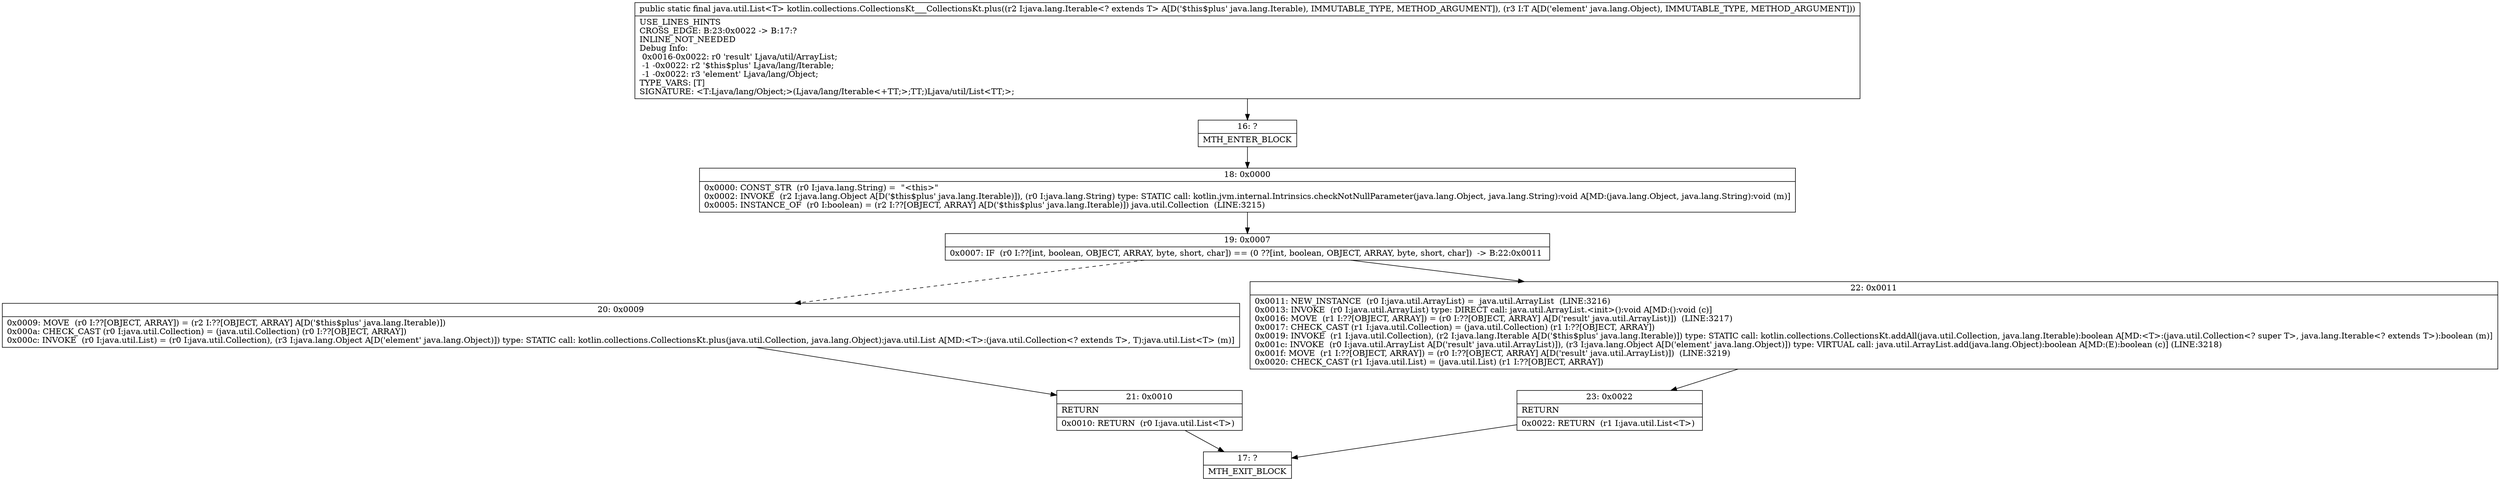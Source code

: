 digraph "CFG forkotlin.collections.CollectionsKt___CollectionsKt.plus(Ljava\/lang\/Iterable;Ljava\/lang\/Object;)Ljava\/util\/List;" {
Node_16 [shape=record,label="{16\:\ ?|MTH_ENTER_BLOCK\l}"];
Node_18 [shape=record,label="{18\:\ 0x0000|0x0000: CONST_STR  (r0 I:java.lang.String) =  \"\<this\>\" \l0x0002: INVOKE  (r2 I:java.lang.Object A[D('$this$plus' java.lang.Iterable)]), (r0 I:java.lang.String) type: STATIC call: kotlin.jvm.internal.Intrinsics.checkNotNullParameter(java.lang.Object, java.lang.String):void A[MD:(java.lang.Object, java.lang.String):void (m)]\l0x0005: INSTANCE_OF  (r0 I:boolean) = (r2 I:??[OBJECT, ARRAY] A[D('$this$plus' java.lang.Iterable)]) java.util.Collection  (LINE:3215)\l}"];
Node_19 [shape=record,label="{19\:\ 0x0007|0x0007: IF  (r0 I:??[int, boolean, OBJECT, ARRAY, byte, short, char]) == (0 ??[int, boolean, OBJECT, ARRAY, byte, short, char])  \-\> B:22:0x0011 \l}"];
Node_20 [shape=record,label="{20\:\ 0x0009|0x0009: MOVE  (r0 I:??[OBJECT, ARRAY]) = (r2 I:??[OBJECT, ARRAY] A[D('$this$plus' java.lang.Iterable)]) \l0x000a: CHECK_CAST (r0 I:java.util.Collection) = (java.util.Collection) (r0 I:??[OBJECT, ARRAY]) \l0x000c: INVOKE  (r0 I:java.util.List) = (r0 I:java.util.Collection), (r3 I:java.lang.Object A[D('element' java.lang.Object)]) type: STATIC call: kotlin.collections.CollectionsKt.plus(java.util.Collection, java.lang.Object):java.util.List A[MD:\<T\>:(java.util.Collection\<? extends T\>, T):java.util.List\<T\> (m)]\l}"];
Node_21 [shape=record,label="{21\:\ 0x0010|RETURN\l|0x0010: RETURN  (r0 I:java.util.List\<T\>) \l}"];
Node_17 [shape=record,label="{17\:\ ?|MTH_EXIT_BLOCK\l}"];
Node_22 [shape=record,label="{22\:\ 0x0011|0x0011: NEW_INSTANCE  (r0 I:java.util.ArrayList) =  java.util.ArrayList  (LINE:3216)\l0x0013: INVOKE  (r0 I:java.util.ArrayList) type: DIRECT call: java.util.ArrayList.\<init\>():void A[MD:():void (c)]\l0x0016: MOVE  (r1 I:??[OBJECT, ARRAY]) = (r0 I:??[OBJECT, ARRAY] A[D('result' java.util.ArrayList)])  (LINE:3217)\l0x0017: CHECK_CAST (r1 I:java.util.Collection) = (java.util.Collection) (r1 I:??[OBJECT, ARRAY]) \l0x0019: INVOKE  (r1 I:java.util.Collection), (r2 I:java.lang.Iterable A[D('$this$plus' java.lang.Iterable)]) type: STATIC call: kotlin.collections.CollectionsKt.addAll(java.util.Collection, java.lang.Iterable):boolean A[MD:\<T\>:(java.util.Collection\<? super T\>, java.lang.Iterable\<? extends T\>):boolean (m)]\l0x001c: INVOKE  (r0 I:java.util.ArrayList A[D('result' java.util.ArrayList)]), (r3 I:java.lang.Object A[D('element' java.lang.Object)]) type: VIRTUAL call: java.util.ArrayList.add(java.lang.Object):boolean A[MD:(E):boolean (c)] (LINE:3218)\l0x001f: MOVE  (r1 I:??[OBJECT, ARRAY]) = (r0 I:??[OBJECT, ARRAY] A[D('result' java.util.ArrayList)])  (LINE:3219)\l0x0020: CHECK_CAST (r1 I:java.util.List) = (java.util.List) (r1 I:??[OBJECT, ARRAY]) \l}"];
Node_23 [shape=record,label="{23\:\ 0x0022|RETURN\l|0x0022: RETURN  (r1 I:java.util.List\<T\>) \l}"];
MethodNode[shape=record,label="{public static final java.util.List\<T\> kotlin.collections.CollectionsKt___CollectionsKt.plus((r2 I:java.lang.Iterable\<? extends T\> A[D('$this$plus' java.lang.Iterable), IMMUTABLE_TYPE, METHOD_ARGUMENT]), (r3 I:T A[D('element' java.lang.Object), IMMUTABLE_TYPE, METHOD_ARGUMENT]))  | USE_LINES_HINTS\lCROSS_EDGE: B:23:0x0022 \-\> B:17:?\lINLINE_NOT_NEEDED\lDebug Info:\l  0x0016\-0x0022: r0 'result' Ljava\/util\/ArrayList;\l  \-1 \-0x0022: r2 '$this$plus' Ljava\/lang\/Iterable;\l  \-1 \-0x0022: r3 'element' Ljava\/lang\/Object;\lTYPE_VARS: [T]\lSIGNATURE: \<T:Ljava\/lang\/Object;\>(Ljava\/lang\/Iterable\<+TT;\>;TT;)Ljava\/util\/List\<TT;\>;\l}"];
MethodNode -> Node_16;Node_16 -> Node_18;
Node_18 -> Node_19;
Node_19 -> Node_20[style=dashed];
Node_19 -> Node_22;
Node_20 -> Node_21;
Node_21 -> Node_17;
Node_22 -> Node_23;
Node_23 -> Node_17;
}

